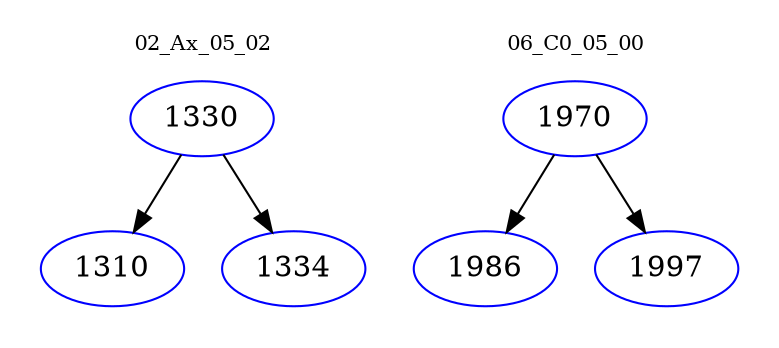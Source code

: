 digraph{
subgraph cluster_0 {
color = white
label = "02_Ax_05_02";
fontsize=10;
T0_1330 [label="1330", color="blue"]
T0_1330 -> T0_1310 [color="black"]
T0_1310 [label="1310", color="blue"]
T0_1330 -> T0_1334 [color="black"]
T0_1334 [label="1334", color="blue"]
}
subgraph cluster_1 {
color = white
label = "06_C0_05_00";
fontsize=10;
T1_1970 [label="1970", color="blue"]
T1_1970 -> T1_1986 [color="black"]
T1_1986 [label="1986", color="blue"]
T1_1970 -> T1_1997 [color="black"]
T1_1997 [label="1997", color="blue"]
}
}
